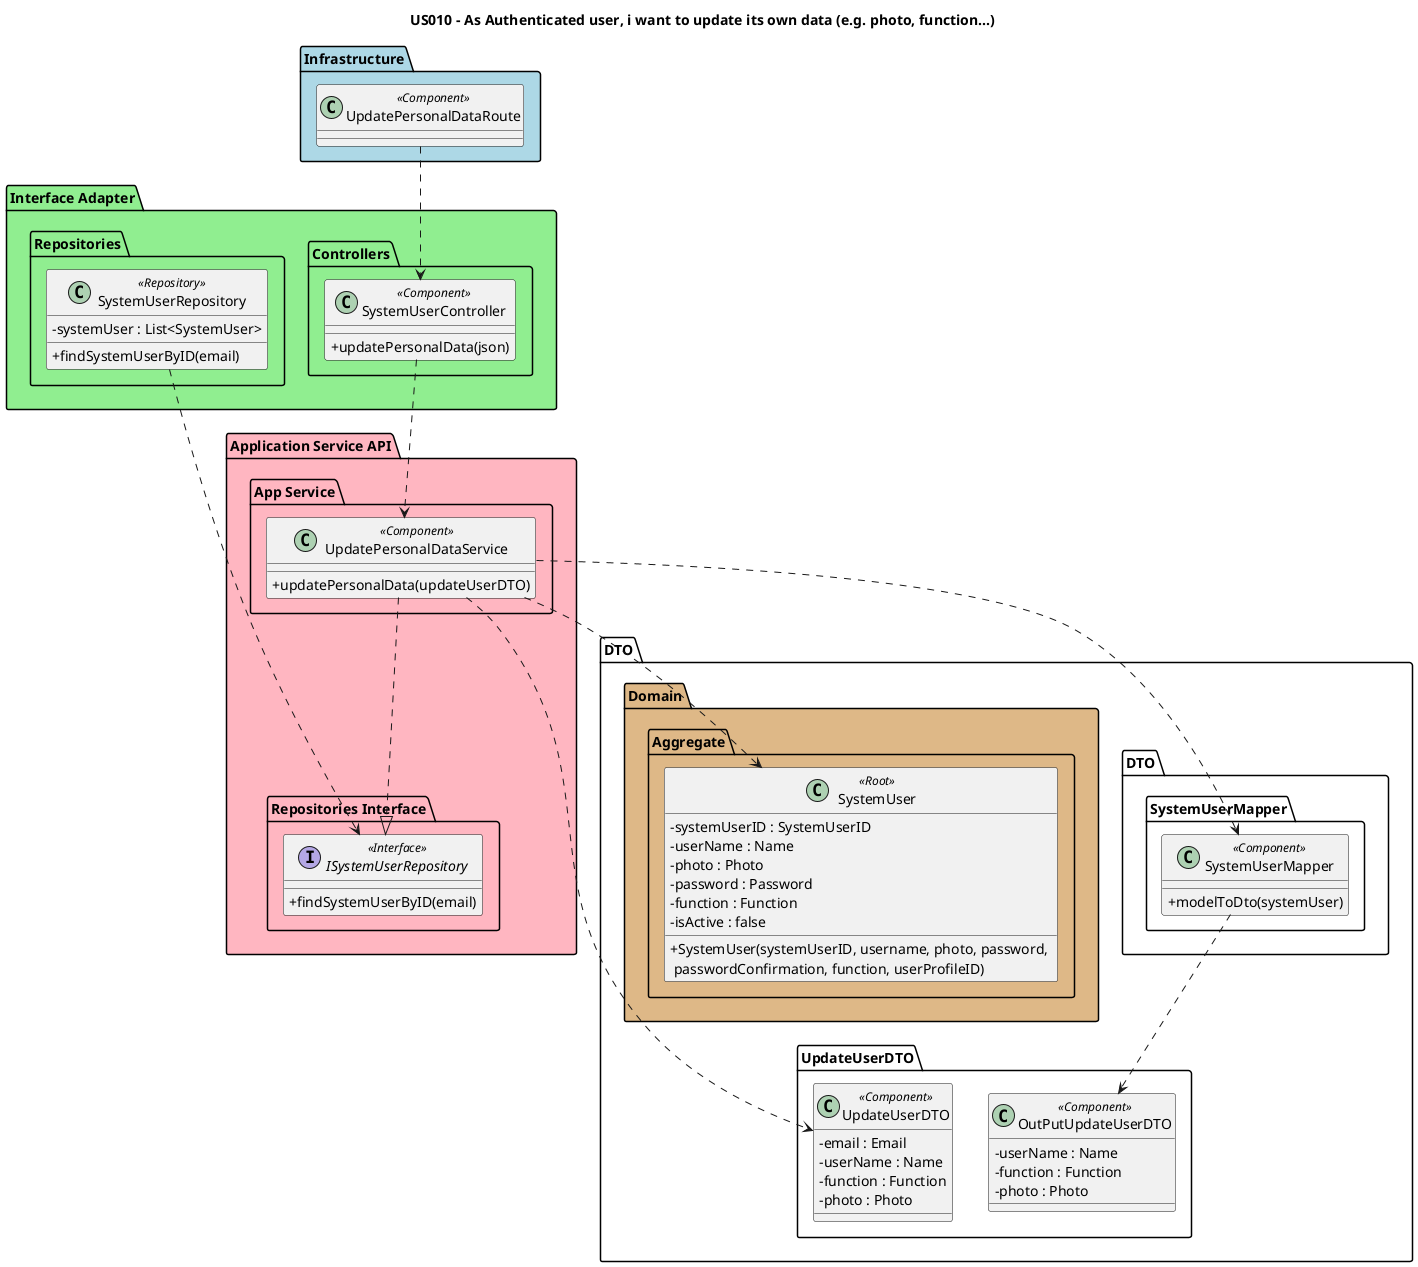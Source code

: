 @startuml
'https://plantuml.com/class-diagram

'hide circle
skinparam classAttributeIconSize 0

title US010 - As Authenticated user, i want to update its own data (e.g. photo, function...)

skinparam classAttributeIconSize 0

package "Infrastructure" <<Folder>> #lightblue  {
class "UpdatePersonalDataRoute" as route << Component >>
}

package "Interface Adapter" <<Folder>> #lightgreen {
package "Controllers" <<Folder>>{
class "SystemUserController" as controller << Component >> {
+updatePersonalData(json)
}
}
package "Repositories" <<Folder>>{
class "SystemUserRepository" as repository << Repository >> {
-systemUser : List<SystemUser>
+ findSystemUserByID(email)
}
}
}
package "Application Service API" <<Package>> #lightpink{
package "App Service" <<Folder>>{
class "UpdatePersonalDataService" as service << Component >> {
+updatePersonalData(updateUserDTO)
}
}
package "Repositories Interface" <<Folder>>{
interface "ISystemUserRepository" as interfaceSystemUserRepo << Interface >>{
+ findSystemUserByID(email)
}
}
}
package "DTO" <<Folder>> {
package "UpdateUserDTO" <<Folder>>{
class "UpdateUserDTO" as dto << Component >> {
- email : Email
- userName : Name
- function : Function
- photo : Photo
}
class "OutPutUpdateUserDTO" as outputDTO << Component >> {
- userName : Name
- function : Function
- photo : Photo
}
}
package "DTO" <<Folder>> {
package "SystemUserMapper" <<Folder>>{
class "SystemUserMapper" as mapper << Component >> {
+ modelToDto(systemUser)
}
}
}

package "Domain" <<Folder>> #burlywood{
package "Aggregate" <<Folder>>{
class "SystemUser" as systemuser << Root >> {
- systemUserID : SystemUserID
- userName : Name
- photo : Photo
- password : Password
- function : Function
- isActive : false
+ SystemUser(systemUserID, username, photo, password, \n passwordConfirmation, function, userProfileID)
}
}

route ..> controller
controller ..> service
service .right.> dto
service ..|> interfaceSystemUserRepo
repository ..> interfaceSystemUserRepo
service ..> systemuser
service .down.> mapper
mapper ..> outputDTO

@enduml